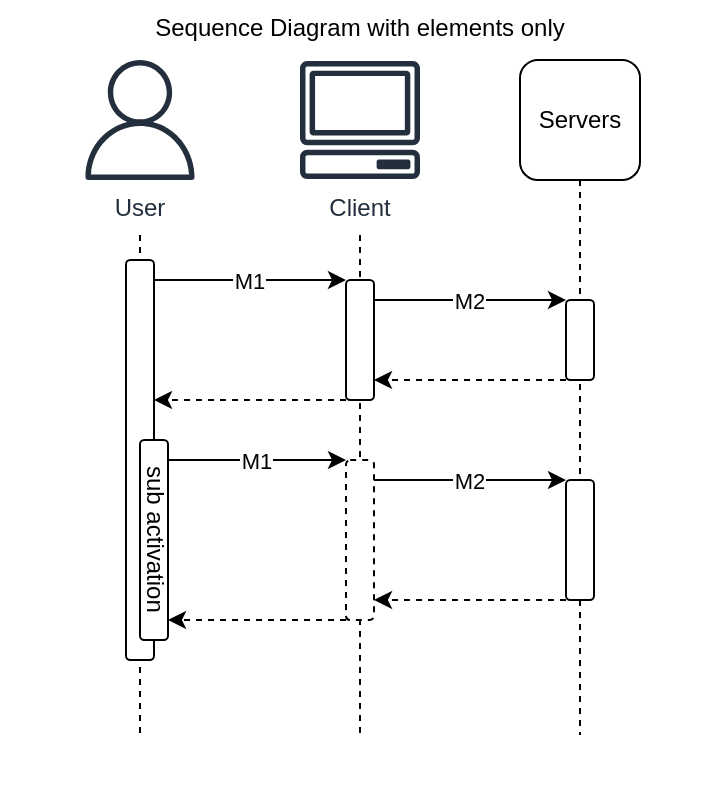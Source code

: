<mxfile 
  version="25.0.2"
  >
  <diagram
    name="sequence-diagram-with-elements-only"
    >
    <mxGraphModel
      grid="1" 
      gridSize="10" 
      guides="1" 
      tooltips="1" 
      connect="1" 
      arrows="1" 
      fold="1" 
      page="1" 
      pageScale="1" 
      pageWidth="1" 
      pageHeight="1" 
      math="0" 
      shadow="0"
      >
      <root>
        <mxCell
          id="page"
          />
        <mxCell
          id="root" 
          parent="page"
          />
        <mxCell
          style="verticalAlign=top;aspect=fixed;align=center;spacingLeft=5;spacingRight=5;spacingBottom=5;strokeColor=none;" 
          id="shape_sequencediagramwithelementsonly" 
          parent="root" 
          value="Sequence Diagram with elements only" 
          vertex="1"
          >
          <mxGeometry
            as="geometry" 
            width="360" 
            height="397.5" 
            x="0" 
            y="0"
            />
          </mxCell>
        <mxCell
          style="verticalAlign=top;aspect=fixed;align=center;spacingLeft=5;spacingRight=5;spacingBottom=5;noLabel=1;opacity=0;" 
          id="participant" 
          parent="shape_sequencediagramwithelementsonly" 
          value="Participant" 
          vertex="1"
          >
          <mxGeometry
            as="geometry" 
            width="110" 
            height="367.5" 
            x="15" 
            y="15"
            />
          </mxCell>
        <mxCell
          style="rounded=1;whiteSpace=wrap;verticalAlign=top;align=center;sketch=0;outlineConnect=0;fontColor=#232F3E;gradientColor=none;fillColor=#232F3D;strokeColor=none;dashed=0;verticalLabelPosition=bottom;html=1;fontSize=12;fontStyle=0;aspect=fixed;pointerEvents=1;shape=mxgraph.aws4.user;" 
          id="user" 
          parent="participant" 
          value="User" 
          vertex="1"
          >
          <mxGeometry
            width="60" 
            height="60" 
            as="geometry" 
            x="25" 
            y="15"
            />
          </mxCell>
        <mxCell
          style="rounded=1;whiteSpace=wrap;verticalAlign=middle;align=center;line;strokeWidth=1;direction=south;html=1;dashed=1;" 
          id="shape_" 
          parent="participant" 
          value=" " 
          vertex="1"
          >
          <mxGeometry
            height="250" 
            as="geometry" 
            width="60" 
            x="25" 
            y="102.5"
            />
          </mxCell>
        <mxCell
          style="verticalAlign=top;aspect=fixed;align=center;spacingLeft=5;spacingRight=5;spacingBottom=5;noLabel=1;opacity=0;" 
          id="rows" 
          parent="participant" 
          value="Rows" 
          vertex="1"
          >
          <mxGeometry
            x="55" 
            y="105" 
            as="geometry" 
            width="0" 
            height="0"
            />
          </mxCell>
        <mxCell
          style="rounded=1;whiteSpace=wrap;verticalAlign=middle;align=center;textDirection=vertical-rl;" 
          id="activation_" 
          parent="rows" 
          value=" " 
          vertex="1"
          >
          <mxGeometry
            width="14" 
            height="200" 
            x="-7" 
            y="10" 
            as="geometry"
            />
          </mxCell>
        <mxCell
          style="rounded=1;whiteSpace=wrap;verticalAlign=middle;align=center;textDirection=vertical-rl;" 
          id="activation_subactivation" 
          parent="rows" 
          value="sub activation" 
          vertex="1"
          >
          <mxGeometry
            width="14" 
            height="100" 
            x="0" 
            y="100" 
            as="geometry"
            />
          </mxCell>
        <mxCell
          style="verticalAlign=top;aspect=fixed;align=center;spacingLeft=5;spacingRight=5;spacingBottom=5;noLabel=1;opacity=0;" 
          id="participant_2" 
          parent="shape_sequencediagramwithelementsonly" 
          value="Participant" 
          vertex="1"
          >
          <mxGeometry
            as="geometry" 
            width="110" 
            height="367.5" 
            x="125" 
            y="15"
            />
          </mxCell>
        <mxCell
          style="rounded=1;whiteSpace=wrap;verticalAlign=top;align=center;sketch=0;outlineConnect=0;fontColor=#232F3E;gradientColor=none;fillColor=#232F3D;strokeColor=none;dashed=0;verticalLabelPosition=bottom;html=1;fontSize=12;fontStyle=0;aspect=fixed;pointerEvents=1;shape=mxgraph.aws4.client;" 
          id="client" 
          parent="participant_2" 
          value="Client" 
          vertex="1"
          >
          <mxGeometry
            width="60" 
            height="60" 
            as="geometry" 
            x="25" 
            y="15"
            />
          </mxCell>
        <mxCell
          style="rounded=1;whiteSpace=wrap;verticalAlign=middle;align=center;line;strokeWidth=1;direction=south;html=1;dashed=1;" 
          id="shape_2" 
          parent="participant_2" 
          value=" " 
          vertex="1"
          >
          <mxGeometry
            height="250" 
            as="geometry" 
            width="60" 
            x="25" 
            y="102.5"
            />
          </mxCell>
        <mxCell
          style="verticalAlign=top;aspect=fixed;align=center;spacingLeft=5;spacingRight=5;spacingBottom=5;noLabel=1;opacity=0;" 
          id="rows_2" 
          parent="participant_2" 
          value="Rows" 
          vertex="1"
          >
          <mxGeometry
            x="55" 
            y="105" 
            as="geometry" 
            width="0" 
            height="0"
            />
          </mxCell>
        <mxCell
          style="rounded=1;whiteSpace=wrap;verticalAlign=middle;align=center;textDirection=vertical-rl;" 
          id="activation_2" 
          parent="rows_2" 
          value=" " 
          vertex="1"
          >
          <mxGeometry
            width="14" 
            height="60" 
            x="-7" 
            y="20" 
            as="geometry"
            />
          </mxCell>
        <mxCell
          style="rounded=1;whiteSpace=wrap;verticalAlign=middle;align=center;textDirection=vertical-rl;dashed=1;" 
          id="activation_3" 
          parent="rows_2" 
          value=" " 
          vertex="1"
          >
          <mxGeometry
            width="14" 
            height="80" 
            x="-7" 
            y="110" 
            as="geometry"
            />
          </mxCell>
        <mxCell
          style="verticalAlign=top;aspect=fixed;align=center;spacingLeft=5;spacingRight=5;spacingBottom=5;noLabel=1;opacity=0;" 
          id="participant_3" 
          parent="shape_sequencediagramwithelementsonly" 
          value="Participant" 
          vertex="1"
          >
          <mxGeometry
            as="geometry" 
            width="110" 
            height="367.5" 
            x="235" 
            y="15"
            />
          </mxCell>
        <mxCell
          style="rounded=1;whiteSpace=wrap;verticalAlign=middle;align=center;" 
          id="shape_servers" 
          parent="participant_3" 
          value="Servers" 
          vertex="1"
          >
          <mxGeometry
            width="60" 
            height="60" 
            as="geometry" 
            x="25" 
            y="15"
            />
          </mxCell>
        <mxCell
          style="rounded=1;whiteSpace=wrap;verticalAlign=middle;align=center;line;strokeWidth=1;direction=south;html=1;dashed=1;" 
          id="shape_3" 
          parent="participant_3" 
          value=" " 
          vertex="1"
          >
          <mxGeometry
            height="277.5" 
            as="geometry" 
            width="60" 
            x="25" 
            y="75"
            />
          </mxCell>
        <mxCell
          style="verticalAlign=top;aspect=fixed;align=center;spacingLeft=5;spacingRight=5;spacingBottom=5;noLabel=1;opacity=0;" 
          id="rows_3" 
          parent="participant_3" 
          value="Rows" 
          vertex="1"
          >
          <mxGeometry
            x="55" 
            y="105" 
            as="geometry" 
            width="0" 
            height="0"
            />
          </mxCell>
        <mxCell
          style="rounded=1;whiteSpace=wrap;verticalAlign=middle;align=center;textDirection=vertical-rl;" 
          id="activation_4" 
          parent="rows_3" 
          value=" " 
          vertex="1"
          >
          <mxGeometry
            width="14" 
            height="40" 
            x="-7" 
            y="30" 
            as="geometry"
            />
          </mxCell>
        <mxCell
          style="rounded=1;whiteSpace=wrap;verticalAlign=middle;align=center;textDirection=vertical-rl;" 
          id="activation_5" 
          parent="rows_3" 
          value=" " 
          vertex="1"
          >
          <mxGeometry
            width="14" 
            height="60" 
            x="-7" 
            y="120" 
            as="geometry"
            />
          </mxCell>
        <mxCell
          id="message_m1" 
          parent="root" 
          edge="1" 
          value="M1"
          >
          <mxGeometry
            relative="1" 
            as="geometry"
            >
            <mxPoint
              as="sourcePoint" 
              x="77" 
              y="140"
              />
            <mxPoint
              as="targetPoint" 
              x="173" 
              y="140"
              />
            </mxGeometry>
          </mxCell>
        <mxCell
          id="message_2" 
          parent="root" 
          edge="1" 
          value="M1"
          >
          <mxGeometry
            relative="1" 
            as="geometry"
            >
            <mxPoint
              as="sourcePoint" 
              x="84" 
              y="230"
              />
            <mxPoint
              as="targetPoint" 
              x="173" 
              y="230"
              />
            </mxGeometry>
          </mxCell>
        <mxCell
          id="message_m2" 
          parent="root" 
          edge="1" 
          value="M2"
          >
          <mxGeometry
            relative="1" 
            as="geometry"
            >
            <mxPoint
              as="sourcePoint" 
              x="187" 
              y="150"
              />
            <mxPoint
              as="targetPoint" 
              x="283" 
              y="150"
              />
            </mxGeometry>
          </mxCell>
        <mxCell
          id="message_" 
          parent="root" 
          edge="1" 
          style="dashed=1;" 
          value=" "
          >
          <mxGeometry
            relative="1" 
            as="geometry"
            >
            <mxPoint
              as="sourcePoint" 
              x="173" 
              y="200"
              />
            <mxPoint
              as="targetPoint" 
              x="77" 
              y="200"
              />
            </mxGeometry>
          </mxCell>
        <mxCell
          id="message_3" 
          parent="root" 
          edge="1" 
          value="M2"
          >
          <mxGeometry
            relative="1" 
            as="geometry"
            >
            <mxPoint
              as="sourcePoint" 
              x="187" 
              y="240"
              />
            <mxPoint
              as="targetPoint" 
              x="283" 
              y="240"
              />
            </mxGeometry>
          </mxCell>
        <mxCell
          id="message_4" 
          parent="root" 
          edge="1" 
          style="dashed=1;" 
          value=" "
          >
          <mxGeometry
            relative="1" 
            as="geometry"
            >
            <mxPoint
              as="sourcePoint" 
              x="173" 
              y="310"
              />
            <mxPoint
              as="targetPoint" 
              x="84" 
              y="310"
              />
            </mxGeometry>
          </mxCell>
        <mxCell
          id="message_5" 
          parent="root" 
          edge="1" 
          style="dashed=1;" 
          value=" "
          >
          <mxGeometry
            relative="1" 
            as="geometry"
            >
            <mxPoint
              as="sourcePoint" 
              x="283" 
              y="190"
              />
            <mxPoint
              as="targetPoint" 
              x="187" 
              y="190"
              />
            </mxGeometry>
          </mxCell>
        <mxCell
          id="message_6" 
          parent="root" 
          edge="1" 
          style="dashed=1;" 
          value=" "
          >
          <mxGeometry
            relative="1" 
            as="geometry"
            >
            <mxPoint
              as="sourcePoint" 
              x="283" 
              y="300"
              />
            <mxPoint
              as="targetPoint" 
              x="187" 
              y="300"
              />
            </mxGeometry>
          </mxCell>
        </root>
      </mxGraphModel>
    </diagram>
  </mxfile>